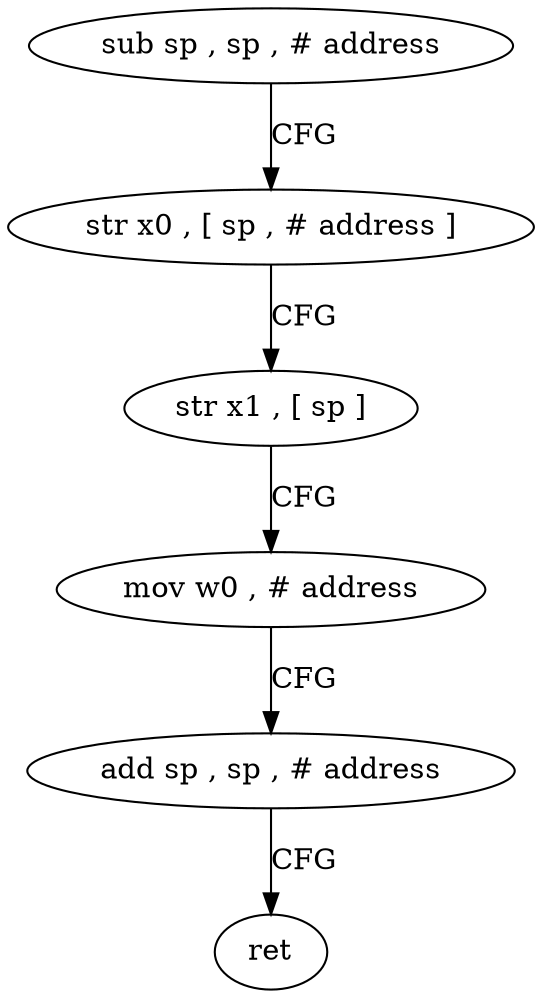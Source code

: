 digraph "func" {
"4383428" [label = "sub sp , sp , # address" ]
"4383432" [label = "str x0 , [ sp , # address ]" ]
"4383436" [label = "str x1 , [ sp ]" ]
"4383440" [label = "mov w0 , # address" ]
"4383444" [label = "add sp , sp , # address" ]
"4383448" [label = "ret" ]
"4383428" -> "4383432" [ label = "CFG" ]
"4383432" -> "4383436" [ label = "CFG" ]
"4383436" -> "4383440" [ label = "CFG" ]
"4383440" -> "4383444" [ label = "CFG" ]
"4383444" -> "4383448" [ label = "CFG" ]
}
